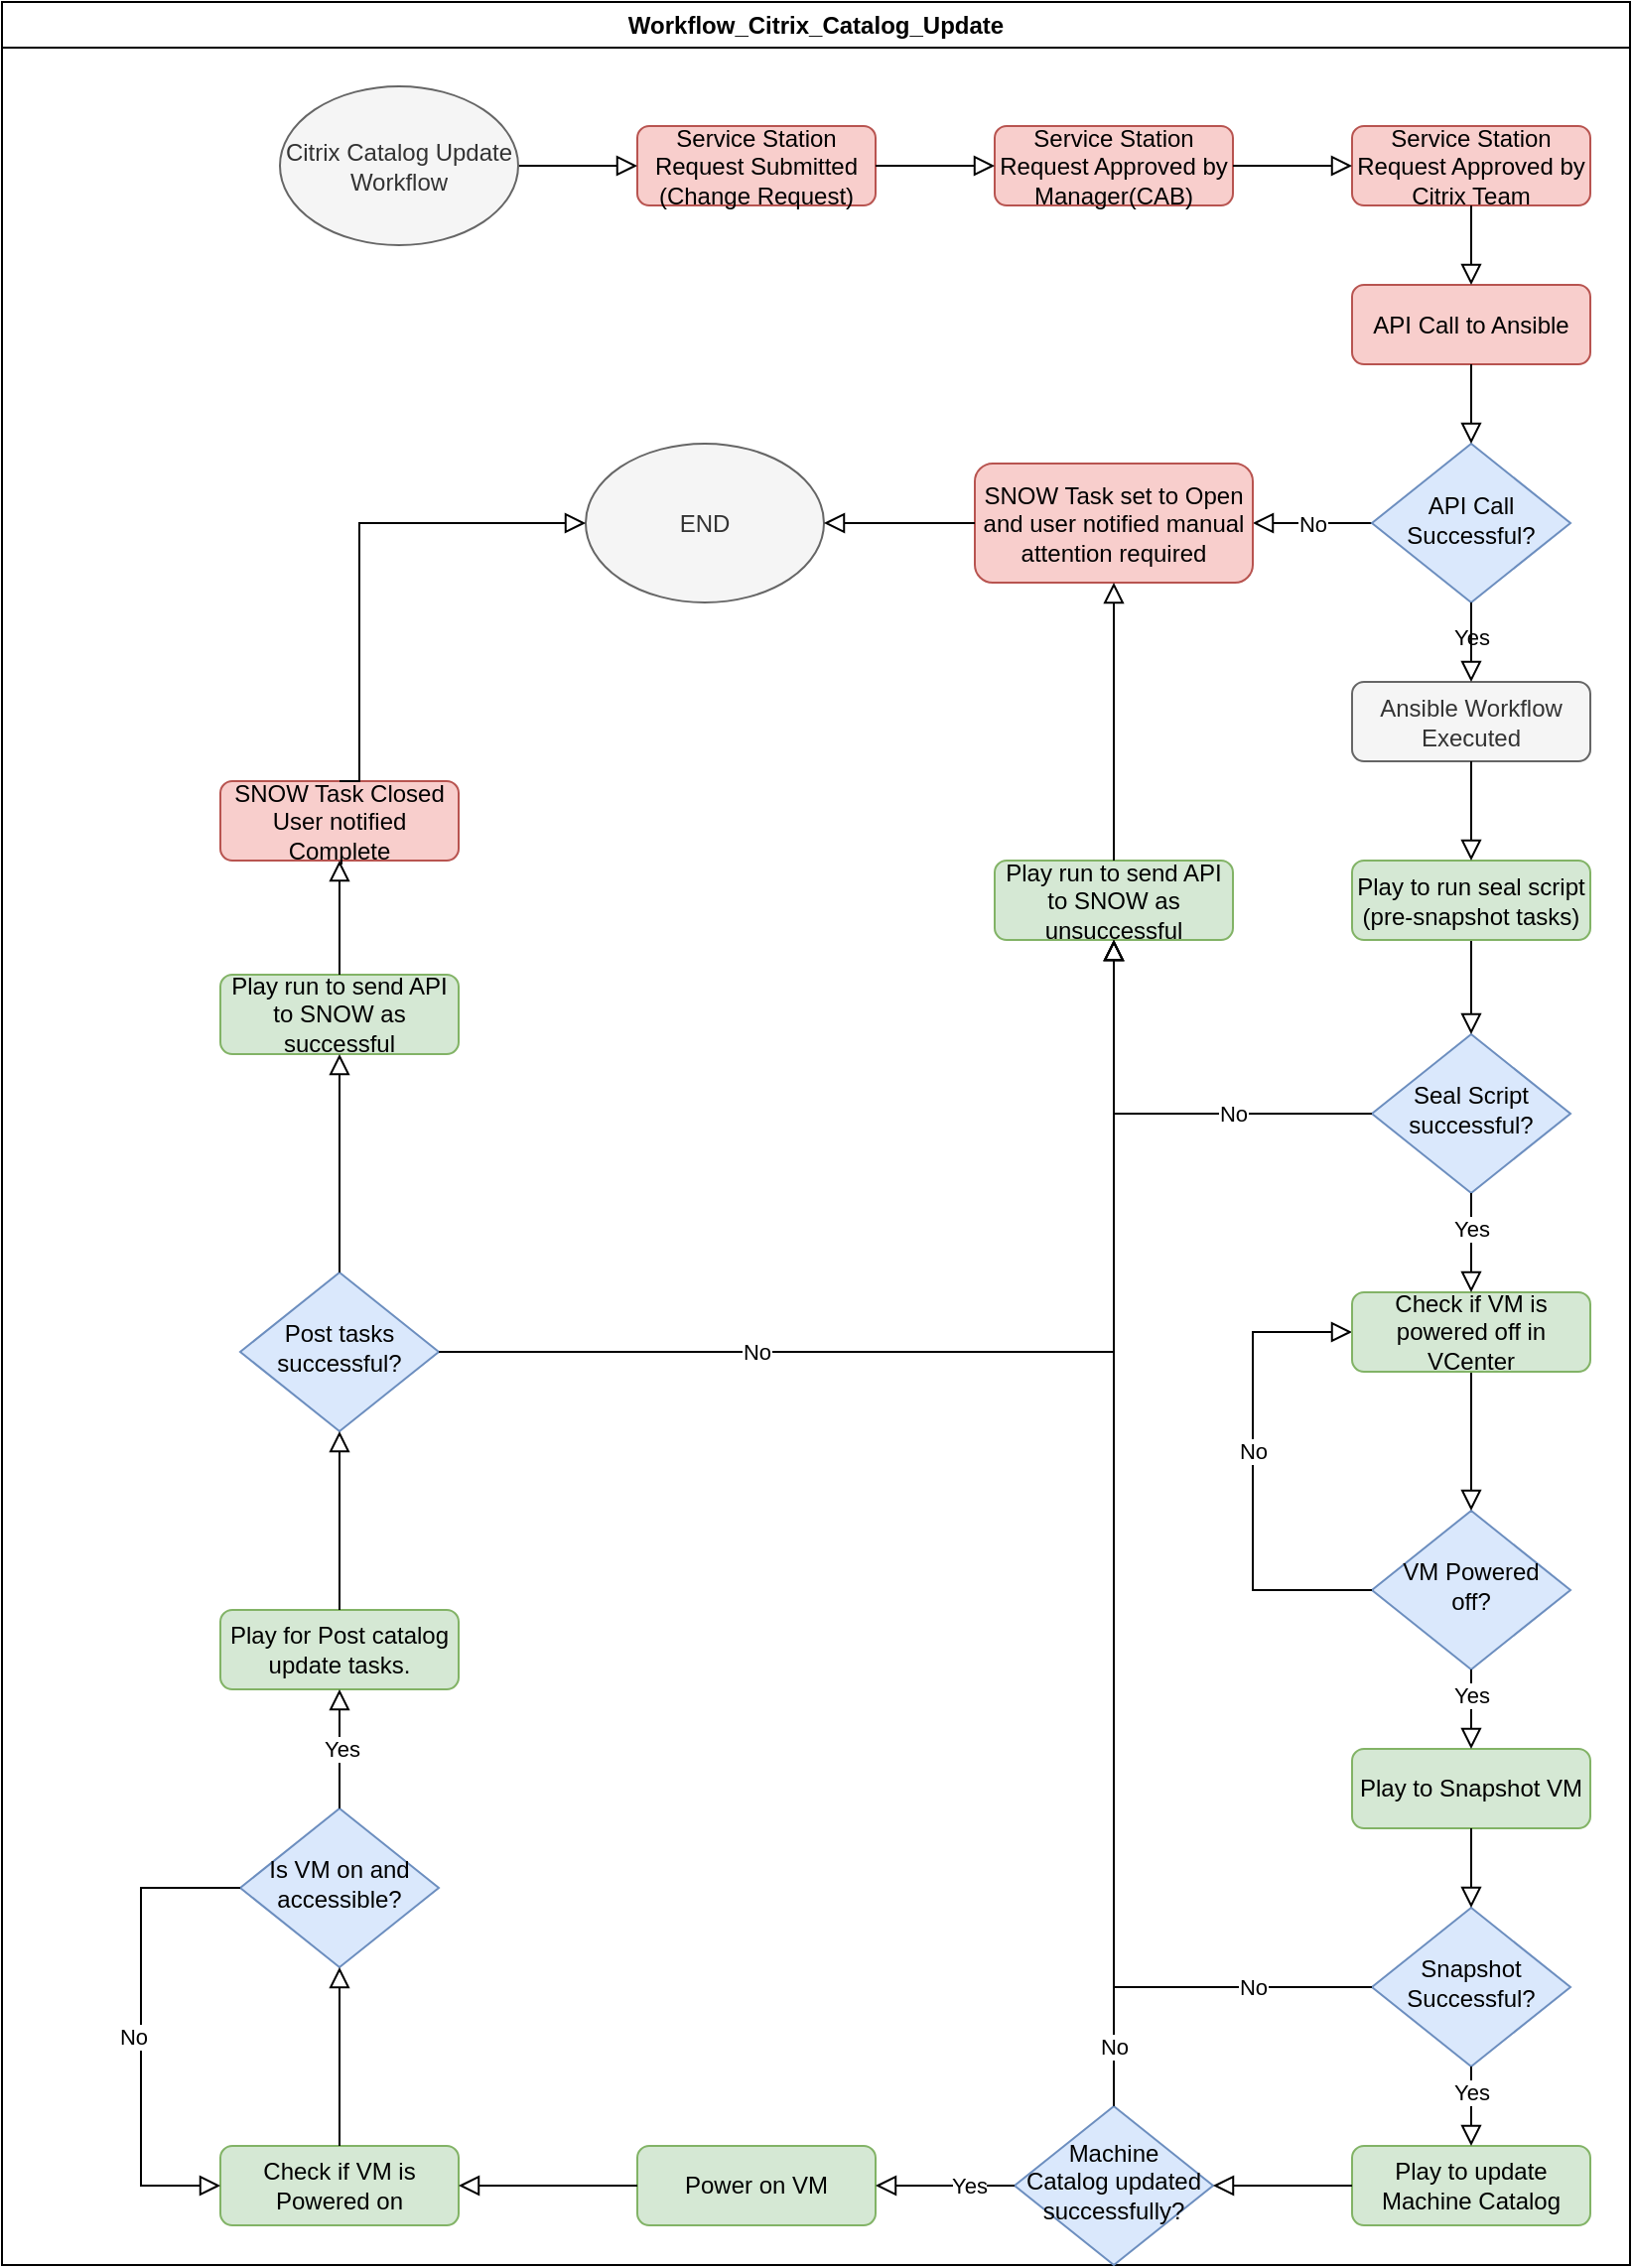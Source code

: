 <mxfile version="21.6.2" type="github">
  <diagram id="C5RBs43oDa-KdzZeNtuy" name="Page-1">
    <mxGraphModel dx="996" dy="645" grid="1" gridSize="10" guides="1" tooltips="1" connect="1" arrows="1" fold="1" page="1" pageScale="1" pageWidth="827" pageHeight="1169" math="0" shadow="0">
      <root>
        <mxCell id="WIyWlLk6GJQsqaUBKTNV-0" />
        <mxCell id="WIyWlLk6GJQsqaUBKTNV-1" parent="WIyWlLk6GJQsqaUBKTNV-0" />
        <UserObject label="Workflow_Citrix_Catalog_Update" id="nvEJAA1esfdf5cPtqJe0-1">
          <mxCell style="swimlane;whiteSpace=wrap;html=1;" parent="WIyWlLk6GJQsqaUBKTNV-1" vertex="1">
            <mxGeometry width="820" height="1140" as="geometry" />
          </mxCell>
        </UserObject>
        <mxCell id="nvEJAA1esfdf5cPtqJe0-2" value="Seal Script successful?" style="rhombus;whiteSpace=wrap;html=1;shadow=0;fontFamily=Helvetica;fontSize=12;align=center;strokeWidth=1;spacing=6;spacingTop=-4;fillColor=#dae8fc;strokeColor=#6c8ebf;" parent="nvEJAA1esfdf5cPtqJe0-1" vertex="1">
          <mxGeometry x="690" y="520" width="100" height="80" as="geometry" />
        </mxCell>
        <mxCell id="nvEJAA1esfdf5cPtqJe0-3" value="" style="rounded=0;html=1;jettySize=auto;orthogonalLoop=1;fontSize=11;endArrow=block;endFill=0;endSize=8;strokeWidth=1;shadow=0;labelBackgroundColor=none;edgeStyle=orthogonalEdgeStyle;entryX=0.5;entryY=0;entryDx=0;entryDy=0;exitX=0.5;exitY=1;exitDx=0;exitDy=0;" parent="nvEJAA1esfdf5cPtqJe0-1" source="nvEJAA1esfdf5cPtqJe0-10" target="nvEJAA1esfdf5cPtqJe0-2" edge="1">
          <mxGeometry relative="1" as="geometry">
            <mxPoint x="840" y="497.5" as="sourcePoint" />
            <mxPoint x="550" y="317.5" as="targetPoint" />
          </mxGeometry>
        </mxCell>
        <mxCell id="nvEJAA1esfdf5cPtqJe0-7" value="VM Powered off?" style="rhombus;whiteSpace=wrap;html=1;shadow=0;fontFamily=Helvetica;fontSize=12;align=center;strokeWidth=1;spacing=6;spacingTop=-4;fillColor=#dae8fc;strokeColor=#6c8ebf;" parent="nvEJAA1esfdf5cPtqJe0-1" vertex="1">
          <mxGeometry x="690" y="760" width="100" height="80" as="geometry" />
        </mxCell>
        <mxCell id="nvEJAA1esfdf5cPtqJe0-8" value="&lt;p class=&quot;MsoNormal&quot;&gt;Play run to send API to SNOW as unsuccessful&lt;/p&gt;" style="rounded=1;whiteSpace=wrap;html=1;fontSize=12;glass=0;strokeWidth=1;shadow=0;fillColor=#d5e8d4;strokeColor=#82b366;" parent="nvEJAA1esfdf5cPtqJe0-1" vertex="1">
          <mxGeometry x="500" y="432.5" width="120" height="40" as="geometry" />
        </mxCell>
        <mxCell id="nvEJAA1esfdf5cPtqJe0-9" value="&lt;p class=&quot;MsoNormal&quot;&gt;Play to Snapshot VM&lt;/p&gt;" style="rounded=1;whiteSpace=wrap;html=1;fontSize=12;glass=0;strokeWidth=1;shadow=0;fillColor=#d5e8d4;strokeColor=#82b366;" parent="nvEJAA1esfdf5cPtqJe0-1" vertex="1">
          <mxGeometry x="680" y="880" width="120" height="40" as="geometry" />
        </mxCell>
        <mxCell id="nvEJAA1esfdf5cPtqJe0-10" value="&lt;p class=&quot;MsoNormal&quot;&gt;Play to run seal script (pre-snapshot tasks)&lt;/p&gt;" style="rounded=1;whiteSpace=wrap;html=1;fontSize=12;glass=0;strokeWidth=1;shadow=0;fillColor=#d5e8d4;strokeColor=#82b366;" parent="nvEJAA1esfdf5cPtqJe0-1" vertex="1">
          <mxGeometry x="680" y="432.5" width="120" height="40" as="geometry" />
        </mxCell>
        <mxCell id="nvEJAA1esfdf5cPtqJe0-11" value="Snapshot Successful?" style="rhombus;whiteSpace=wrap;html=1;shadow=0;fontFamily=Helvetica;fontSize=12;align=center;strokeWidth=1;spacing=6;spacingTop=-4;fillColor=#dae8fc;strokeColor=#6c8ebf;" parent="nvEJAA1esfdf5cPtqJe0-1" vertex="1">
          <mxGeometry x="690" y="960" width="100" height="80" as="geometry" />
        </mxCell>
        <mxCell id="nvEJAA1esfdf5cPtqJe0-12" value="" style="rounded=0;html=1;jettySize=auto;orthogonalLoop=1;fontSize=11;endArrow=block;endFill=0;endSize=8;strokeWidth=1;shadow=0;labelBackgroundColor=none;edgeStyle=orthogonalEdgeStyle;entryX=0.5;entryY=0;entryDx=0;entryDy=0;exitX=0.5;exitY=1;exitDx=0;exitDy=0;" parent="nvEJAA1esfdf5cPtqJe0-1" source="nvEJAA1esfdf5cPtqJe0-9" target="nvEJAA1esfdf5cPtqJe0-11" edge="1">
          <mxGeometry relative="1" as="geometry">
            <mxPoint x="310" y="340" as="sourcePoint" />
            <mxPoint x="210" y="340" as="targetPoint" />
          </mxGeometry>
        </mxCell>
        <mxCell id="nvEJAA1esfdf5cPtqJe0-13" value="&lt;p class=&quot;MsoNormal&quot;&gt;Play to update Machine Catalog&lt;/p&gt;" style="rounded=1;whiteSpace=wrap;html=1;fontSize=12;glass=0;strokeWidth=1;shadow=0;fillColor=#d5e8d4;strokeColor=#82b366;" parent="nvEJAA1esfdf5cPtqJe0-1" vertex="1">
          <mxGeometry x="680" y="1080" width="120" height="40" as="geometry" />
        </mxCell>
        <mxCell id="nvEJAA1esfdf5cPtqJe0-14" value="" style="rounded=0;html=1;jettySize=auto;orthogonalLoop=1;fontSize=11;endArrow=block;endFill=0;endSize=8;strokeWidth=1;shadow=0;labelBackgroundColor=none;edgeStyle=orthogonalEdgeStyle;entryX=0.5;entryY=0;entryDx=0;entryDy=0;exitX=0.5;exitY=1;exitDx=0;exitDy=0;" parent="nvEJAA1esfdf5cPtqJe0-1" source="nvEJAA1esfdf5cPtqJe0-11" target="nvEJAA1esfdf5cPtqJe0-13" edge="1">
          <mxGeometry relative="1" as="geometry">
            <mxPoint x="250" y="460" as="sourcePoint" />
            <mxPoint x="250" y="500" as="targetPoint" />
          </mxGeometry>
        </mxCell>
        <mxCell id="nvEJAA1esfdf5cPtqJe0-15" value="Yes" style="edgeLabel;html=1;align=center;verticalAlign=middle;resizable=0;points=[];" parent="nvEJAA1esfdf5cPtqJe0-14" vertex="1" connectable="0">
          <mxGeometry y="2" relative="1" as="geometry">
            <mxPoint x="-2" y="-7" as="offset" />
          </mxGeometry>
        </mxCell>
        <mxCell id="nvEJAA1esfdf5cPtqJe0-16" value="Machine Catalog updated successfully?" style="rhombus;whiteSpace=wrap;html=1;shadow=0;fontFamily=Helvetica;fontSize=12;align=center;strokeWidth=1;spacing=6;spacingTop=-4;fillColor=#dae8fc;strokeColor=#6c8ebf;" parent="nvEJAA1esfdf5cPtqJe0-1" vertex="1">
          <mxGeometry x="510" y="1060" width="100" height="80" as="geometry" />
        </mxCell>
        <mxCell id="nvEJAA1esfdf5cPtqJe0-18" value="" style="rounded=0;html=1;jettySize=auto;orthogonalLoop=1;fontSize=11;endArrow=block;endFill=0;endSize=8;strokeWidth=1;shadow=0;labelBackgroundColor=none;edgeStyle=orthogonalEdgeStyle;entryX=1;entryY=0.5;entryDx=0;entryDy=0;exitX=0;exitY=0.5;exitDx=0;exitDy=0;" parent="nvEJAA1esfdf5cPtqJe0-1" source="nvEJAA1esfdf5cPtqJe0-13" target="nvEJAA1esfdf5cPtqJe0-16" edge="1">
          <mxGeometry relative="1" as="geometry">
            <mxPoint x="680" y="1102.5" as="sourcePoint" />
            <mxPoint x="680" y="1080" as="targetPoint" />
          </mxGeometry>
        </mxCell>
        <mxCell id="nvEJAA1esfdf5cPtqJe0-19" value="&lt;p class=&quot;MsoNormal&quot;&gt;Power on VM&lt;/p&gt;" style="rounded=1;whiteSpace=wrap;html=1;fontSize=12;glass=0;strokeWidth=1;shadow=0;fillColor=#d5e8d4;strokeColor=#82b366;" parent="nvEJAA1esfdf5cPtqJe0-1" vertex="1">
          <mxGeometry x="320" y="1080" width="120" height="40" as="geometry" />
        </mxCell>
        <mxCell id="nvEJAA1esfdf5cPtqJe0-21" value="" style="rounded=0;html=1;jettySize=auto;orthogonalLoop=1;fontSize=11;endArrow=block;endFill=0;endSize=8;strokeWidth=1;shadow=0;labelBackgroundColor=none;edgeStyle=orthogonalEdgeStyle;entryX=1;entryY=0.5;entryDx=0;entryDy=0;exitX=0;exitY=0.5;exitDx=0;exitDy=0;" parent="nvEJAA1esfdf5cPtqJe0-1" source="nvEJAA1esfdf5cPtqJe0-16" target="nvEJAA1esfdf5cPtqJe0-19" edge="1">
          <mxGeometry relative="1" as="geometry">
            <mxPoint x="570" y="1038" as="sourcePoint" />
            <mxPoint x="400" y="447.5" as="targetPoint" />
          </mxGeometry>
        </mxCell>
        <mxCell id="nvEJAA1esfdf5cPtqJe0-22" value="Yes" style="edgeLabel;html=1;align=center;verticalAlign=middle;resizable=0;points=[];" parent="nvEJAA1esfdf5cPtqJe0-21" vertex="1" connectable="0">
          <mxGeometry x="-0.575" relative="1" as="geometry">
            <mxPoint x="-8" as="offset" />
          </mxGeometry>
        </mxCell>
        <mxCell id="nvEJAA1esfdf5cPtqJe0-31" value="" style="rounded=0;html=1;jettySize=auto;orthogonalLoop=1;fontSize=11;endArrow=block;endFill=0;endSize=8;strokeWidth=1;shadow=0;labelBackgroundColor=none;edgeStyle=orthogonalEdgeStyle;entryX=0.5;entryY=1;entryDx=0;entryDy=0;exitX=0;exitY=0.5;exitDx=0;exitDy=0;" parent="nvEJAA1esfdf5cPtqJe0-1" source="nvEJAA1esfdf5cPtqJe0-11" target="nvEJAA1esfdf5cPtqJe0-8" edge="1">
          <mxGeometry relative="1" as="geometry">
            <mxPoint x="-516" y="195" as="sourcePoint" />
            <mxPoint x="-516" y="235" as="targetPoint" />
            <Array as="points">
              <mxPoint x="560" y="1000" />
            </Array>
          </mxGeometry>
        </mxCell>
        <mxCell id="nvEJAA1esfdf5cPtqJe0-32" value="No" style="edgeLabel;html=1;align=center;verticalAlign=middle;resizable=0;points=[];" parent="nvEJAA1esfdf5cPtqJe0-31" vertex="1" connectable="0">
          <mxGeometry x="-0.05" y="3" relative="1" as="geometry">
            <mxPoint x="73" y="182" as="offset" />
          </mxGeometry>
        </mxCell>
        <mxCell id="nvEJAA1esfdf5cPtqJe0-34" value="" style="rounded=0;html=1;jettySize=auto;orthogonalLoop=1;fontSize=11;endArrow=block;endFill=0;endSize=8;strokeWidth=1;shadow=0;labelBackgroundColor=none;edgeStyle=orthogonalEdgeStyle;entryX=0.5;entryY=1;entryDx=0;entryDy=0;exitX=0;exitY=0.5;exitDx=0;exitDy=0;" parent="nvEJAA1esfdf5cPtqJe0-1" source="nvEJAA1esfdf5cPtqJe0-2" target="nvEJAA1esfdf5cPtqJe0-8" edge="1">
          <mxGeometry relative="1" as="geometry">
            <mxPoint x="-830" y="415" as="sourcePoint" />
            <mxPoint x="-380" y="540" as="targetPoint" />
          </mxGeometry>
        </mxCell>
        <mxCell id="nvEJAA1esfdf5cPtqJe0-35" value="No" style="edgeLabel;html=1;align=center;verticalAlign=middle;resizable=0;points=[];" parent="nvEJAA1esfdf5cPtqJe0-34" vertex="1" connectable="0">
          <mxGeometry x="-0.686" y="-3" relative="1" as="geometry">
            <mxPoint x="-36" y="3" as="offset" />
          </mxGeometry>
        </mxCell>
        <mxCell id="nvEJAA1esfdf5cPtqJe0-43" value="" style="rounded=0;html=1;jettySize=auto;orthogonalLoop=1;fontSize=11;endArrow=block;endFill=0;endSize=8;strokeWidth=1;shadow=0;labelBackgroundColor=none;edgeStyle=orthogonalEdgeStyle;entryX=1;entryY=0.5;entryDx=0;entryDy=0;exitX=0;exitY=0.5;exitDx=0;exitDy=0;" parent="nvEJAA1esfdf5cPtqJe0-1" source="nvEJAA1esfdf5cPtqJe0-56" target="nvEJAA1esfdf5cPtqJe0-61" edge="1">
          <mxGeometry relative="1" as="geometry">
            <mxPoint x="-110" y="480" as="sourcePoint" />
            <mxPoint x="-380" y="540" as="targetPoint" />
          </mxGeometry>
        </mxCell>
        <mxCell id="nvEJAA1esfdf5cPtqJe0-44" value="No" style="edgeLabel;html=1;align=center;verticalAlign=middle;resizable=0;points=[];" parent="nvEJAA1esfdf5cPtqJe0-43" vertex="1" connectable="0">
          <mxGeometry x="-0.333" y="3" relative="1" as="geometry">
            <mxPoint x="-10" y="-3" as="offset" />
          </mxGeometry>
        </mxCell>
        <mxCell id="nvEJAA1esfdf5cPtqJe0-47" value="&lt;p class=&quot;MsoNormal&quot;&gt;Service Station Request Submitted (Change Request)&lt;/p&gt;" style="rounded=1;whiteSpace=wrap;html=1;fontSize=12;glass=0;strokeWidth=1;shadow=0;fillColor=#f8cecc;strokeColor=#b85450;" parent="nvEJAA1esfdf5cPtqJe0-1" vertex="1">
          <mxGeometry x="320" y="62.5" width="120" height="40" as="geometry" />
        </mxCell>
        <mxCell id="nvEJAA1esfdf5cPtqJe0-49" value="" style="rounded=0;html=1;jettySize=auto;orthogonalLoop=1;fontSize=11;endArrow=block;endFill=0;endSize=8;strokeWidth=1;shadow=0;labelBackgroundColor=none;edgeStyle=orthogonalEdgeStyle;exitX=1;exitY=0.5;exitDx=0;exitDy=0;entryX=0;entryY=0.5;entryDx=0;entryDy=0;" parent="nvEJAA1esfdf5cPtqJe0-1" target="nvEJAA1esfdf5cPtqJe0-47" edge="1">
          <mxGeometry relative="1" as="geometry">
            <mxPoint x="260" y="82.5" as="sourcePoint" />
            <mxPoint x="330" y="302.5" as="targetPoint" />
            <Array as="points">
              <mxPoint x="300" y="82.5" />
              <mxPoint x="300" y="82.5" />
            </Array>
          </mxGeometry>
        </mxCell>
        <mxCell id="nvEJAA1esfdf5cPtqJe0-50" value="&lt;p class=&quot;MsoNormal&quot;&gt;Service Station Request Approved by Manager(CAB)&lt;/p&gt;" style="rounded=1;whiteSpace=wrap;html=1;fontSize=12;glass=0;strokeWidth=1;shadow=0;fillColor=#f8cecc;strokeColor=#b85450;" parent="nvEJAA1esfdf5cPtqJe0-1" vertex="1">
          <mxGeometry x="500" y="62.5" width="120" height="40" as="geometry" />
        </mxCell>
        <mxCell id="nvEJAA1esfdf5cPtqJe0-51" value="" style="rounded=0;html=1;jettySize=auto;orthogonalLoop=1;fontSize=11;endArrow=block;endFill=0;endSize=8;strokeWidth=1;shadow=0;labelBackgroundColor=none;edgeStyle=orthogonalEdgeStyle;entryX=0;entryY=0.5;entryDx=0;entryDy=0;exitX=1;exitY=0.5;exitDx=0;exitDy=0;" parent="nvEJAA1esfdf5cPtqJe0-1" source="nvEJAA1esfdf5cPtqJe0-47" target="nvEJAA1esfdf5cPtqJe0-50" edge="1">
          <mxGeometry relative="1" as="geometry">
            <mxPoint x="600" y="112.5" as="sourcePoint" />
            <mxPoint x="690" y="622.5" as="targetPoint" />
          </mxGeometry>
        </mxCell>
        <mxCell id="nvEJAA1esfdf5cPtqJe0-52" value="&lt;p class=&quot;MsoNormal&quot;&gt;Service Station Request Approved by Citrix Team&lt;/p&gt;" style="rounded=1;whiteSpace=wrap;html=1;fontSize=12;glass=0;strokeWidth=1;shadow=0;fillColor=#f8cecc;strokeColor=#b85450;" parent="nvEJAA1esfdf5cPtqJe0-1" vertex="1">
          <mxGeometry x="680" y="62.5" width="120" height="40" as="geometry" />
        </mxCell>
        <mxCell id="nvEJAA1esfdf5cPtqJe0-53" value="" style="rounded=0;html=1;jettySize=auto;orthogonalLoop=1;fontSize=11;endArrow=block;endFill=0;endSize=8;strokeWidth=1;shadow=0;labelBackgroundColor=none;edgeStyle=orthogonalEdgeStyle;entryX=0;entryY=0.5;entryDx=0;entryDy=0;exitX=1;exitY=0.5;exitDx=0;exitDy=0;" parent="nvEJAA1esfdf5cPtqJe0-1" source="nvEJAA1esfdf5cPtqJe0-50" target="nvEJAA1esfdf5cPtqJe0-52" edge="1">
          <mxGeometry relative="1" as="geometry">
            <mxPoint x="680" y="682.5" as="sourcePoint" />
            <mxPoint x="760" y="682.5" as="targetPoint" />
          </mxGeometry>
        </mxCell>
        <mxCell id="nvEJAA1esfdf5cPtqJe0-54" value="&lt;p class=&quot;MsoNormal&quot;&gt;API Call to Ansible&lt;/p&gt;" style="rounded=1;whiteSpace=wrap;html=1;fontSize=12;glass=0;strokeWidth=1;shadow=0;fillColor=#f8cecc;strokeColor=#b85450;" parent="nvEJAA1esfdf5cPtqJe0-1" vertex="1">
          <mxGeometry x="680" y="142.5" width="120" height="40" as="geometry" />
        </mxCell>
        <mxCell id="nvEJAA1esfdf5cPtqJe0-55" value="" style="rounded=0;html=1;jettySize=auto;orthogonalLoop=1;fontSize=11;endArrow=block;endFill=0;endSize=8;strokeWidth=1;shadow=0;labelBackgroundColor=none;edgeStyle=orthogonalEdgeStyle;entryX=0.5;entryY=0;entryDx=0;entryDy=0;exitX=0.5;exitY=1;exitDx=0;exitDy=0;" parent="nvEJAA1esfdf5cPtqJe0-1" source="nvEJAA1esfdf5cPtqJe0-52" target="nvEJAA1esfdf5cPtqJe0-54" edge="1">
          <mxGeometry relative="1" as="geometry">
            <mxPoint x="680" y="782.5" as="sourcePoint" />
            <mxPoint x="760" y="782.5" as="targetPoint" />
          </mxGeometry>
        </mxCell>
        <mxCell id="nvEJAA1esfdf5cPtqJe0-56" value="API Call Successful?" style="rhombus;whiteSpace=wrap;html=1;shadow=0;fontFamily=Helvetica;fontSize=12;align=center;strokeWidth=1;spacing=6;spacingTop=-4;fillColor=#dae8fc;strokeColor=#6c8ebf;" parent="nvEJAA1esfdf5cPtqJe0-1" vertex="1">
          <mxGeometry x="690" y="222.5" width="100" height="80" as="geometry" />
        </mxCell>
        <mxCell id="nvEJAA1esfdf5cPtqJe0-57" value="" style="rounded=0;html=1;jettySize=auto;orthogonalLoop=1;fontSize=11;endArrow=block;endFill=0;endSize=8;strokeWidth=1;shadow=0;labelBackgroundColor=none;edgeStyle=orthogonalEdgeStyle;entryX=0.5;entryY=0;entryDx=0;entryDy=0;exitX=0.5;exitY=1;exitDx=0;exitDy=0;" parent="nvEJAA1esfdf5cPtqJe0-1" source="nvEJAA1esfdf5cPtqJe0-54" target="nvEJAA1esfdf5cPtqJe0-56" edge="1">
          <mxGeometry relative="1" as="geometry">
            <mxPoint x="740" y="522.5" as="sourcePoint" />
            <mxPoint x="640" y="522.5" as="targetPoint" />
          </mxGeometry>
        </mxCell>
        <mxCell id="nvEJAA1esfdf5cPtqJe0-58" value="&lt;p class=&quot;MsoNormal&quot;&gt;Ansible Workflow Executed&lt;/p&gt;" style="rounded=1;whiteSpace=wrap;html=1;fontSize=12;glass=0;strokeWidth=1;shadow=0;fillColor=#f5f5f5;fontColor=#333333;strokeColor=#666666;" parent="nvEJAA1esfdf5cPtqJe0-1" vertex="1">
          <mxGeometry x="680" y="342.5" width="120" height="40" as="geometry" />
        </mxCell>
        <mxCell id="nvEJAA1esfdf5cPtqJe0-59" value="Yes" style="rounded=0;html=1;jettySize=auto;orthogonalLoop=1;fontSize=11;endArrow=block;endFill=0;endSize=8;strokeWidth=1;shadow=0;labelBackgroundColor=none;edgeStyle=orthogonalEdgeStyle;exitX=0.5;exitY=1;exitDx=0;exitDy=0;entryX=0.5;entryY=0;entryDx=0;entryDy=0;" parent="nvEJAA1esfdf5cPtqJe0-1" source="nvEJAA1esfdf5cPtqJe0-56" target="nvEJAA1esfdf5cPtqJe0-58" edge="1">
          <mxGeometry x="-0.125" relative="1" as="geometry">
            <mxPoint as="offset" />
          </mxGeometry>
        </mxCell>
        <mxCell id="nvEJAA1esfdf5cPtqJe0-60" value="" style="rounded=0;html=1;jettySize=auto;orthogonalLoop=1;fontSize=11;endArrow=block;endFill=0;endSize=8;strokeWidth=1;shadow=0;labelBackgroundColor=none;edgeStyle=orthogonalEdgeStyle;entryX=0.5;entryY=0;entryDx=0;entryDy=0;exitX=0.5;exitY=1;exitDx=0;exitDy=0;" parent="nvEJAA1esfdf5cPtqJe0-1" source="nvEJAA1esfdf5cPtqJe0-58" target="nvEJAA1esfdf5cPtqJe0-10" edge="1">
          <mxGeometry relative="1" as="geometry">
            <mxPoint x="510" y="112.5" as="sourcePoint" />
            <mxPoint x="840" y="442.5" as="targetPoint" />
          </mxGeometry>
        </mxCell>
        <mxCell id="nvEJAA1esfdf5cPtqJe0-61" value="&lt;p class=&quot;MsoNormal&quot;&gt;SNOW Task set to Open and user notified manual attention required&lt;/p&gt;" style="rounded=1;whiteSpace=wrap;html=1;fontSize=12;glass=0;strokeWidth=1;shadow=0;fillColor=#f8cecc;strokeColor=#b85450;" parent="nvEJAA1esfdf5cPtqJe0-1" vertex="1">
          <mxGeometry x="490" y="232.5" width="140" height="60" as="geometry" />
        </mxCell>
        <mxCell id="nvEJAA1esfdf5cPtqJe0-62" value="" style="rounded=0;html=1;jettySize=auto;orthogonalLoop=1;fontSize=11;endArrow=block;endFill=0;endSize=8;strokeWidth=1;shadow=0;labelBackgroundColor=none;edgeStyle=orthogonalEdgeStyle;entryX=0.5;entryY=1;entryDx=0;entryDy=0;exitX=0.5;exitY=0;exitDx=0;exitDy=0;" parent="nvEJAA1esfdf5cPtqJe0-1" source="nvEJAA1esfdf5cPtqJe0-8" target="nvEJAA1esfdf5cPtqJe0-61" edge="1">
          <mxGeometry relative="1" as="geometry">
            <mxPoint x="370" y="202.5" as="sourcePoint" />
            <mxPoint x="270" y="202.5" as="targetPoint" />
          </mxGeometry>
        </mxCell>
        <mxCell id="nvEJAA1esfdf5cPtqJe0-63" value="" style="rounded=0;html=1;jettySize=auto;orthogonalLoop=1;fontSize=11;endArrow=block;endFill=0;endSize=8;strokeWidth=1;shadow=0;labelBackgroundColor=none;edgeStyle=orthogonalEdgeStyle;entryX=0.5;entryY=0;entryDx=0;entryDy=0;exitX=0.5;exitY=1;exitDx=0;exitDy=0;" parent="nvEJAA1esfdf5cPtqJe0-1" source="nvEJAA1esfdf5cPtqJe0-7" target="nvEJAA1esfdf5cPtqJe0-9" edge="1">
          <mxGeometry relative="1" as="geometry">
            <mxPoint x="80" y="912.5" as="sourcePoint" />
            <mxPoint x="56" y="752.5" as="targetPoint" />
          </mxGeometry>
        </mxCell>
        <mxCell id="nvEJAA1esfdf5cPtqJe0-64" value="Yes" style="edgeLabel;html=1;align=center;verticalAlign=middle;resizable=0;points=[];" parent="nvEJAA1esfdf5cPtqJe0-63" vertex="1" connectable="0">
          <mxGeometry x="-0.05" y="-2" relative="1" as="geometry">
            <mxPoint x="2" y="-6" as="offset" />
          </mxGeometry>
        </mxCell>
        <mxCell id="nvEJAA1esfdf5cPtqJe0-65" value="" style="rounded=0;html=1;jettySize=auto;orthogonalLoop=1;fontSize=11;endArrow=block;endFill=0;endSize=8;strokeWidth=1;shadow=0;labelBackgroundColor=none;edgeStyle=orthogonalEdgeStyle;exitX=0;exitY=0.5;exitDx=0;exitDy=0;entryX=0;entryY=0.5;entryDx=0;entryDy=0;" parent="nvEJAA1esfdf5cPtqJe0-1" source="nvEJAA1esfdf5cPtqJe0-7" target="nvEJAA1esfdf5cPtqJe0-107" edge="1">
          <mxGeometry relative="1" as="geometry">
            <mxPoint x="-980" y="1140" as="sourcePoint" />
            <mxPoint x="540" y="640" as="targetPoint" />
            <Array as="points">
              <mxPoint x="630" y="800" />
              <mxPoint x="630" y="670" />
            </Array>
          </mxGeometry>
        </mxCell>
        <mxCell id="nvEJAA1esfdf5cPtqJe0-66" value="No" style="edgeLabel;html=1;align=center;verticalAlign=middle;resizable=0;points=[];" parent="nvEJAA1esfdf5cPtqJe0-65" vertex="1" connectable="0">
          <mxGeometry x="-0.492" y="-2" relative="1" as="geometry">
            <mxPoint x="-2" y="-69" as="offset" />
          </mxGeometry>
        </mxCell>
        <mxCell id="nvEJAA1esfdf5cPtqJe0-67" value="" style="rounded=0;html=1;jettySize=auto;orthogonalLoop=1;fontSize=11;endArrow=block;endFill=0;endSize=8;strokeWidth=1;shadow=0;labelBackgroundColor=none;edgeStyle=orthogonalEdgeStyle;entryX=0.5;entryY=1;entryDx=0;entryDy=0;exitX=0.5;exitY=0;exitDx=0;exitDy=0;" parent="nvEJAA1esfdf5cPtqJe0-1" source="nvEJAA1esfdf5cPtqJe0-16" target="nvEJAA1esfdf5cPtqJe0-8" edge="1">
          <mxGeometry relative="1" as="geometry">
            <mxPoint x="-346" y="1150" as="sourcePoint" />
            <mxPoint x="-370" y="990" as="targetPoint" />
          </mxGeometry>
        </mxCell>
        <mxCell id="nvEJAA1esfdf5cPtqJe0-111" value="No" style="edgeLabel;html=1;align=center;verticalAlign=middle;resizable=0;points=[];" parent="nvEJAA1esfdf5cPtqJe0-67" vertex="1" connectable="0">
          <mxGeometry x="-0.805" y="-2" relative="1" as="geometry">
            <mxPoint x="-2" y="27" as="offset" />
          </mxGeometry>
        </mxCell>
        <mxCell id="nvEJAA1esfdf5cPtqJe0-70" value="END" style="ellipse;whiteSpace=wrap;html=1;fillColor=#f5f5f5;fontColor=#333333;strokeColor=#666666;" parent="nvEJAA1esfdf5cPtqJe0-1" vertex="1">
          <mxGeometry x="294" y="222.5" width="120" height="80" as="geometry" />
        </mxCell>
        <mxCell id="nvEJAA1esfdf5cPtqJe0-71" value="" style="rounded=0;html=1;jettySize=auto;orthogonalLoop=1;fontSize=11;endArrow=block;endFill=0;endSize=8;strokeWidth=1;shadow=0;labelBackgroundColor=none;edgeStyle=orthogonalEdgeStyle;entryX=1;entryY=0.5;entryDx=0;entryDy=0;exitX=0;exitY=0.5;exitDx=0;exitDy=0;" parent="nvEJAA1esfdf5cPtqJe0-1" source="nvEJAA1esfdf5cPtqJe0-61" target="nvEJAA1esfdf5cPtqJe0-70" edge="1">
          <mxGeometry relative="1" as="geometry">
            <mxPoint x="-540" y="640" as="sourcePoint" />
            <mxPoint x="-1000" y="800" as="targetPoint" />
          </mxGeometry>
        </mxCell>
        <mxCell id="nvEJAA1esfdf5cPtqJe0-87" value="Post tasks successful?" style="rhombus;whiteSpace=wrap;html=1;shadow=0;fontFamily=Helvetica;fontSize=12;align=center;strokeWidth=1;spacing=6;spacingTop=-4;fillColor=#dae8fc;strokeColor=#6c8ebf;" parent="nvEJAA1esfdf5cPtqJe0-1" vertex="1">
          <mxGeometry x="120" y="640" width="100" height="80" as="geometry" />
        </mxCell>
        <mxCell id="nvEJAA1esfdf5cPtqJe0-88" value="&lt;p class=&quot;MsoNormal&quot;&gt;Play run to send API to SNOW as successful&lt;/p&gt;" style="rounded=1;whiteSpace=wrap;html=1;fontSize=12;glass=0;strokeWidth=1;shadow=0;fillColor=#d5e8d4;strokeColor=#82b366;" parent="nvEJAA1esfdf5cPtqJe0-1" vertex="1">
          <mxGeometry x="110" y="490" width="120" height="40" as="geometry" />
        </mxCell>
        <mxCell id="nvEJAA1esfdf5cPtqJe0-89" value="&lt;p class=&quot;MsoNormal&quot;&gt;SNOW Task Closed User notified Complete&lt;/p&gt;" style="rounded=1;whiteSpace=wrap;html=1;fontSize=12;glass=0;strokeWidth=1;shadow=0;fillColor=#f8cecc;strokeColor=#b85450;" parent="nvEJAA1esfdf5cPtqJe0-1" vertex="1">
          <mxGeometry x="110" y="392.5" width="120" height="40" as="geometry" />
        </mxCell>
        <mxCell id="nvEJAA1esfdf5cPtqJe0-94" value="" style="rounded=0;html=1;jettySize=auto;orthogonalLoop=1;fontSize=11;endArrow=block;endFill=0;endSize=8;strokeWidth=1;shadow=0;labelBackgroundColor=none;edgeStyle=orthogonalEdgeStyle;exitX=1;exitY=0.5;exitDx=0;exitDy=0;entryX=0.5;entryY=1;entryDx=0;entryDy=0;" parent="nvEJAA1esfdf5cPtqJe0-1" source="nvEJAA1esfdf5cPtqJe0-87" target="nvEJAA1esfdf5cPtqJe0-8" edge="1">
          <mxGeometry relative="1" as="geometry">
            <mxPoint x="-340" y="590" as="sourcePoint" />
            <mxPoint x="-470" y="305" as="targetPoint" />
            <Array as="points">
              <mxPoint x="560" y="680" />
            </Array>
          </mxGeometry>
        </mxCell>
        <mxCell id="nvEJAA1esfdf5cPtqJe0-95" value="No" style="edgeLabel;html=1;align=center;verticalAlign=middle;resizable=0;points=[];" parent="nvEJAA1esfdf5cPtqJe0-94" vertex="1" connectable="0">
          <mxGeometry x="-0.492" y="-2" relative="1" as="geometry">
            <mxPoint x="21" y="-2" as="offset" />
          </mxGeometry>
        </mxCell>
        <mxCell id="nvEJAA1esfdf5cPtqJe0-98" value="" style="rounded=0;html=1;jettySize=auto;orthogonalLoop=1;fontSize=11;endArrow=block;endFill=0;endSize=8;strokeWidth=1;shadow=0;labelBackgroundColor=none;edgeStyle=orthogonalEdgeStyle;exitX=0.5;exitY=0;exitDx=0;exitDy=0;entryX=0;entryY=0.5;entryDx=0;entryDy=0;" parent="nvEJAA1esfdf5cPtqJe0-1" source="nvEJAA1esfdf5cPtqJe0-89" target="nvEJAA1esfdf5cPtqJe0-70" edge="1">
          <mxGeometry relative="1" as="geometry">
            <mxPoint x="-560" y="750" as="sourcePoint" />
            <mxPoint x="-690" y="465" as="targetPoint" />
            <Array as="points">
              <mxPoint x="180" y="263" />
            </Array>
          </mxGeometry>
        </mxCell>
        <mxCell id="nvEJAA1esfdf5cPtqJe0-0" value="Citrix Catalog Update Workflow" style="ellipse;whiteSpace=wrap;html=1;fillColor=#f5f5f5;fontColor=#333333;strokeColor=#666666;" parent="nvEJAA1esfdf5cPtqJe0-1" vertex="1">
          <mxGeometry x="140" y="42.5" width="120" height="80" as="geometry" />
        </mxCell>
        <mxCell id="nvEJAA1esfdf5cPtqJe0-106" value="&lt;br&gt;" style="rounded=0;html=1;jettySize=auto;orthogonalLoop=1;fontSize=11;endArrow=block;endFill=0;endSize=8;strokeWidth=1;shadow=0;labelBackgroundColor=none;edgeStyle=orthogonalEdgeStyle;exitX=0.5;exitY=1;exitDx=0;exitDy=0;entryX=0.5;entryY=0;entryDx=0;entryDy=0;" parent="nvEJAA1esfdf5cPtqJe0-1" source="nvEJAA1esfdf5cPtqJe0-107" target="nvEJAA1esfdf5cPtqJe0-7" edge="1">
          <mxGeometry x="-0.143" relative="1" as="geometry">
            <mxPoint as="offset" />
            <mxPoint x="740" y="710" as="sourcePoint" />
            <mxPoint x="610" y="670" as="targetPoint" />
          </mxGeometry>
        </mxCell>
        <mxCell id="nvEJAA1esfdf5cPtqJe0-107" value="&lt;p class=&quot;MsoNormal&quot;&gt;Check if VM is powered off in VCenter&lt;/p&gt;" style="rounded=1;whiteSpace=wrap;html=1;fontSize=12;glass=0;strokeWidth=1;shadow=0;fillColor=#d5e8d4;strokeColor=#82b366;" parent="nvEJAA1esfdf5cPtqJe0-1" vertex="1">
          <mxGeometry x="680" y="650" width="120" height="40" as="geometry" />
        </mxCell>
        <mxCell id="nvEJAA1esfdf5cPtqJe0-109" value="" style="rounded=0;html=1;jettySize=auto;orthogonalLoop=1;fontSize=11;endArrow=block;endFill=0;endSize=8;strokeWidth=1;shadow=0;labelBackgroundColor=none;edgeStyle=orthogonalEdgeStyle;entryX=0.5;entryY=0;entryDx=0;entryDy=0;exitX=0.5;exitY=1;exitDx=0;exitDy=0;" parent="nvEJAA1esfdf5cPtqJe0-1" source="nvEJAA1esfdf5cPtqJe0-2" target="nvEJAA1esfdf5cPtqJe0-107" edge="1">
          <mxGeometry relative="1" as="geometry">
            <mxPoint x="700" y="630" as="sourcePoint" />
            <mxPoint x="700" y="670" as="targetPoint" />
          </mxGeometry>
        </mxCell>
        <mxCell id="nvEJAA1esfdf5cPtqJe0-110" value="Yes" style="edgeLabel;html=1;align=center;verticalAlign=middle;resizable=0;points=[];" parent="nvEJAA1esfdf5cPtqJe0-109" vertex="1" connectable="0">
          <mxGeometry x="-0.05" y="-2" relative="1" as="geometry">
            <mxPoint x="2" y="-6" as="offset" />
          </mxGeometry>
        </mxCell>
        <mxCell id="nvEJAA1esfdf5cPtqJe0-112" value="&lt;p class=&quot;MsoNormal&quot;&gt;Check if VM is Powered on&lt;/p&gt;" style="rounded=1;whiteSpace=wrap;html=1;fontSize=12;glass=0;strokeWidth=1;shadow=0;fillColor=#d5e8d4;strokeColor=#82b366;" parent="nvEJAA1esfdf5cPtqJe0-1" vertex="1">
          <mxGeometry x="110" y="1080" width="120" height="40" as="geometry" />
        </mxCell>
        <mxCell id="nvEJAA1esfdf5cPtqJe0-113" value="" style="rounded=0;html=1;jettySize=auto;orthogonalLoop=1;fontSize=11;endArrow=block;endFill=0;endSize=8;strokeWidth=1;shadow=0;labelBackgroundColor=none;edgeStyle=orthogonalEdgeStyle;entryX=1;entryY=0.5;entryDx=0;entryDy=0;exitX=0;exitY=0.5;exitDx=0;exitDy=0;" parent="nvEJAA1esfdf5cPtqJe0-1" source="nvEJAA1esfdf5cPtqJe0-19" target="nvEJAA1esfdf5cPtqJe0-112" edge="1">
          <mxGeometry relative="1" as="geometry">
            <mxPoint x="230" y="780" as="sourcePoint" />
            <mxPoint x="160" y="780" as="targetPoint" />
          </mxGeometry>
        </mxCell>
        <mxCell id="nvEJAA1esfdf5cPtqJe0-117" value="Is VM on and accessible?" style="rhombus;whiteSpace=wrap;html=1;shadow=0;fontFamily=Helvetica;fontSize=12;align=center;strokeWidth=1;spacing=6;spacingTop=-4;fillColor=#dae8fc;strokeColor=#6c8ebf;" parent="nvEJAA1esfdf5cPtqJe0-1" vertex="1">
          <mxGeometry x="120" y="910" width="100" height="80" as="geometry" />
        </mxCell>
        <mxCell id="nvEJAA1esfdf5cPtqJe0-115" value="" style="rounded=0;html=1;jettySize=auto;orthogonalLoop=1;fontSize=11;endArrow=block;endFill=0;endSize=8;strokeWidth=1;shadow=0;labelBackgroundColor=none;edgeStyle=orthogonalEdgeStyle;entryX=0.5;entryY=1;entryDx=0;entryDy=0;exitX=0.5;exitY=0;exitDx=0;exitDy=0;" parent="nvEJAA1esfdf5cPtqJe0-1" source="nvEJAA1esfdf5cPtqJe0-112" target="nvEJAA1esfdf5cPtqJe0-117" edge="1">
          <mxGeometry relative="1" as="geometry">
            <mxPoint x="190" y="910" as="sourcePoint" />
            <mxPoint x="120" y="910" as="targetPoint" />
          </mxGeometry>
        </mxCell>
        <mxCell id="nvEJAA1esfdf5cPtqJe0-118" value="" style="rounded=0;html=1;jettySize=auto;orthogonalLoop=1;fontSize=11;endArrow=block;endFill=0;endSize=8;strokeWidth=1;shadow=0;labelBackgroundColor=none;edgeStyle=orthogonalEdgeStyle;entryX=0;entryY=0.5;entryDx=0;entryDy=0;exitX=0;exitY=0.5;exitDx=0;exitDy=0;" parent="nvEJAA1esfdf5cPtqJe0-1" source="nvEJAA1esfdf5cPtqJe0-117" target="nvEJAA1esfdf5cPtqJe0-112" edge="1">
          <mxGeometry relative="1" as="geometry">
            <mxPoint x="280" y="740" as="sourcePoint" />
            <mxPoint x="210" y="740" as="targetPoint" />
            <Array as="points">
              <mxPoint x="70" y="950" />
              <mxPoint x="70" y="1100" />
            </Array>
          </mxGeometry>
        </mxCell>
        <mxCell id="nvEJAA1esfdf5cPtqJe0-119" value="No" style="edgeLabel;html=1;align=center;verticalAlign=middle;resizable=0;points=[];" parent="nvEJAA1esfdf5cPtqJe0-118" vertex="1" connectable="0">
          <mxGeometry x="0.042" y="-4" relative="1" as="geometry">
            <mxPoint as="offset" />
          </mxGeometry>
        </mxCell>
        <mxCell id="nvEJAA1esfdf5cPtqJe0-120" value="&lt;p class=&quot;MsoNormal&quot;&gt;Play for Post catalog update tasks.&lt;/p&gt;" style="rounded=1;whiteSpace=wrap;html=1;fontSize=12;glass=0;strokeWidth=1;shadow=0;fillColor=#d5e8d4;strokeColor=#82b366;" parent="nvEJAA1esfdf5cPtqJe0-1" vertex="1">
          <mxGeometry x="110" y="810" width="120" height="40" as="geometry" />
        </mxCell>
        <mxCell id="nvEJAA1esfdf5cPtqJe0-121" value="" style="rounded=0;html=1;jettySize=auto;orthogonalLoop=1;fontSize=11;endArrow=block;endFill=0;endSize=8;strokeWidth=1;shadow=0;labelBackgroundColor=none;edgeStyle=orthogonalEdgeStyle;entryX=0.5;entryY=1;entryDx=0;entryDy=0;exitX=0.5;exitY=0;exitDx=0;exitDy=0;" parent="nvEJAA1esfdf5cPtqJe0-1" source="nvEJAA1esfdf5cPtqJe0-117" target="nvEJAA1esfdf5cPtqJe0-120" edge="1">
          <mxGeometry relative="1" as="geometry">
            <mxPoint x="290" y="770" as="sourcePoint" />
            <mxPoint x="290" y="680" as="targetPoint" />
          </mxGeometry>
        </mxCell>
        <mxCell id="nvEJAA1esfdf5cPtqJe0-122" value="Yes" style="edgeLabel;html=1;align=center;verticalAlign=middle;resizable=0;points=[];" parent="nvEJAA1esfdf5cPtqJe0-121" vertex="1" connectable="0">
          <mxGeometry x="0.02" y="-1" relative="1" as="geometry">
            <mxPoint as="offset" />
          </mxGeometry>
        </mxCell>
        <mxCell id="nvEJAA1esfdf5cPtqJe0-125" value="" style="rounded=0;html=1;jettySize=auto;orthogonalLoop=1;fontSize=11;endArrow=block;endFill=0;endSize=8;strokeWidth=1;shadow=0;labelBackgroundColor=none;edgeStyle=orthogonalEdgeStyle;exitX=0.5;exitY=0;exitDx=0;exitDy=0;entryX=0.5;entryY=1;entryDx=0;entryDy=0;" parent="nvEJAA1esfdf5cPtqJe0-1" source="nvEJAA1esfdf5cPtqJe0-120" target="nvEJAA1esfdf5cPtqJe0-87" edge="1">
          <mxGeometry relative="1" as="geometry">
            <mxPoint x="100" y="580" as="sourcePoint" />
            <mxPoint x="214" y="450" as="targetPoint" />
            <Array as="points">
              <mxPoint x="170" y="780" />
              <mxPoint x="170" y="780" />
            </Array>
          </mxGeometry>
        </mxCell>
        <mxCell id="nvEJAA1esfdf5cPtqJe0-124" value="" style="rounded=0;html=1;jettySize=auto;orthogonalLoop=1;fontSize=11;endArrow=block;endFill=0;endSize=8;strokeWidth=1;shadow=0;labelBackgroundColor=none;edgeStyle=orthogonalEdgeStyle;exitX=0.5;exitY=0;exitDx=0;exitDy=0;entryX=0.5;entryY=1;entryDx=0;entryDy=0;" parent="nvEJAA1esfdf5cPtqJe0-1" source="nvEJAA1esfdf5cPtqJe0-87" target="nvEJAA1esfdf5cPtqJe0-88" edge="1">
          <mxGeometry relative="1" as="geometry">
            <mxPoint x="80" y="520" as="sourcePoint" />
            <mxPoint x="194" y="390" as="targetPoint" />
            <Array as="points">
              <mxPoint x="170" y="590" />
              <mxPoint x="170" y="590" />
            </Array>
          </mxGeometry>
        </mxCell>
        <mxCell id="nvEJAA1esfdf5cPtqJe0-123" value="" style="rounded=0;html=1;jettySize=auto;orthogonalLoop=1;fontSize=11;endArrow=block;endFill=0;endSize=8;strokeWidth=1;shadow=0;labelBackgroundColor=none;edgeStyle=orthogonalEdgeStyle;exitX=0.5;exitY=0;exitDx=0;exitDy=0;entryX=0.5;entryY=1;entryDx=0;entryDy=0;" parent="nvEJAA1esfdf5cPtqJe0-1" source="nvEJAA1esfdf5cPtqJe0-88" target="nvEJAA1esfdf5cPtqJe0-89" edge="1">
          <mxGeometry relative="1" as="geometry">
            <mxPoint x="40" y="480" as="sourcePoint" />
            <mxPoint x="154" y="350" as="targetPoint" />
            <Array as="points">
              <mxPoint x="170" y="470" />
              <mxPoint x="170" y="470" />
            </Array>
          </mxGeometry>
        </mxCell>
      </root>
    </mxGraphModel>
  </diagram>
</mxfile>
